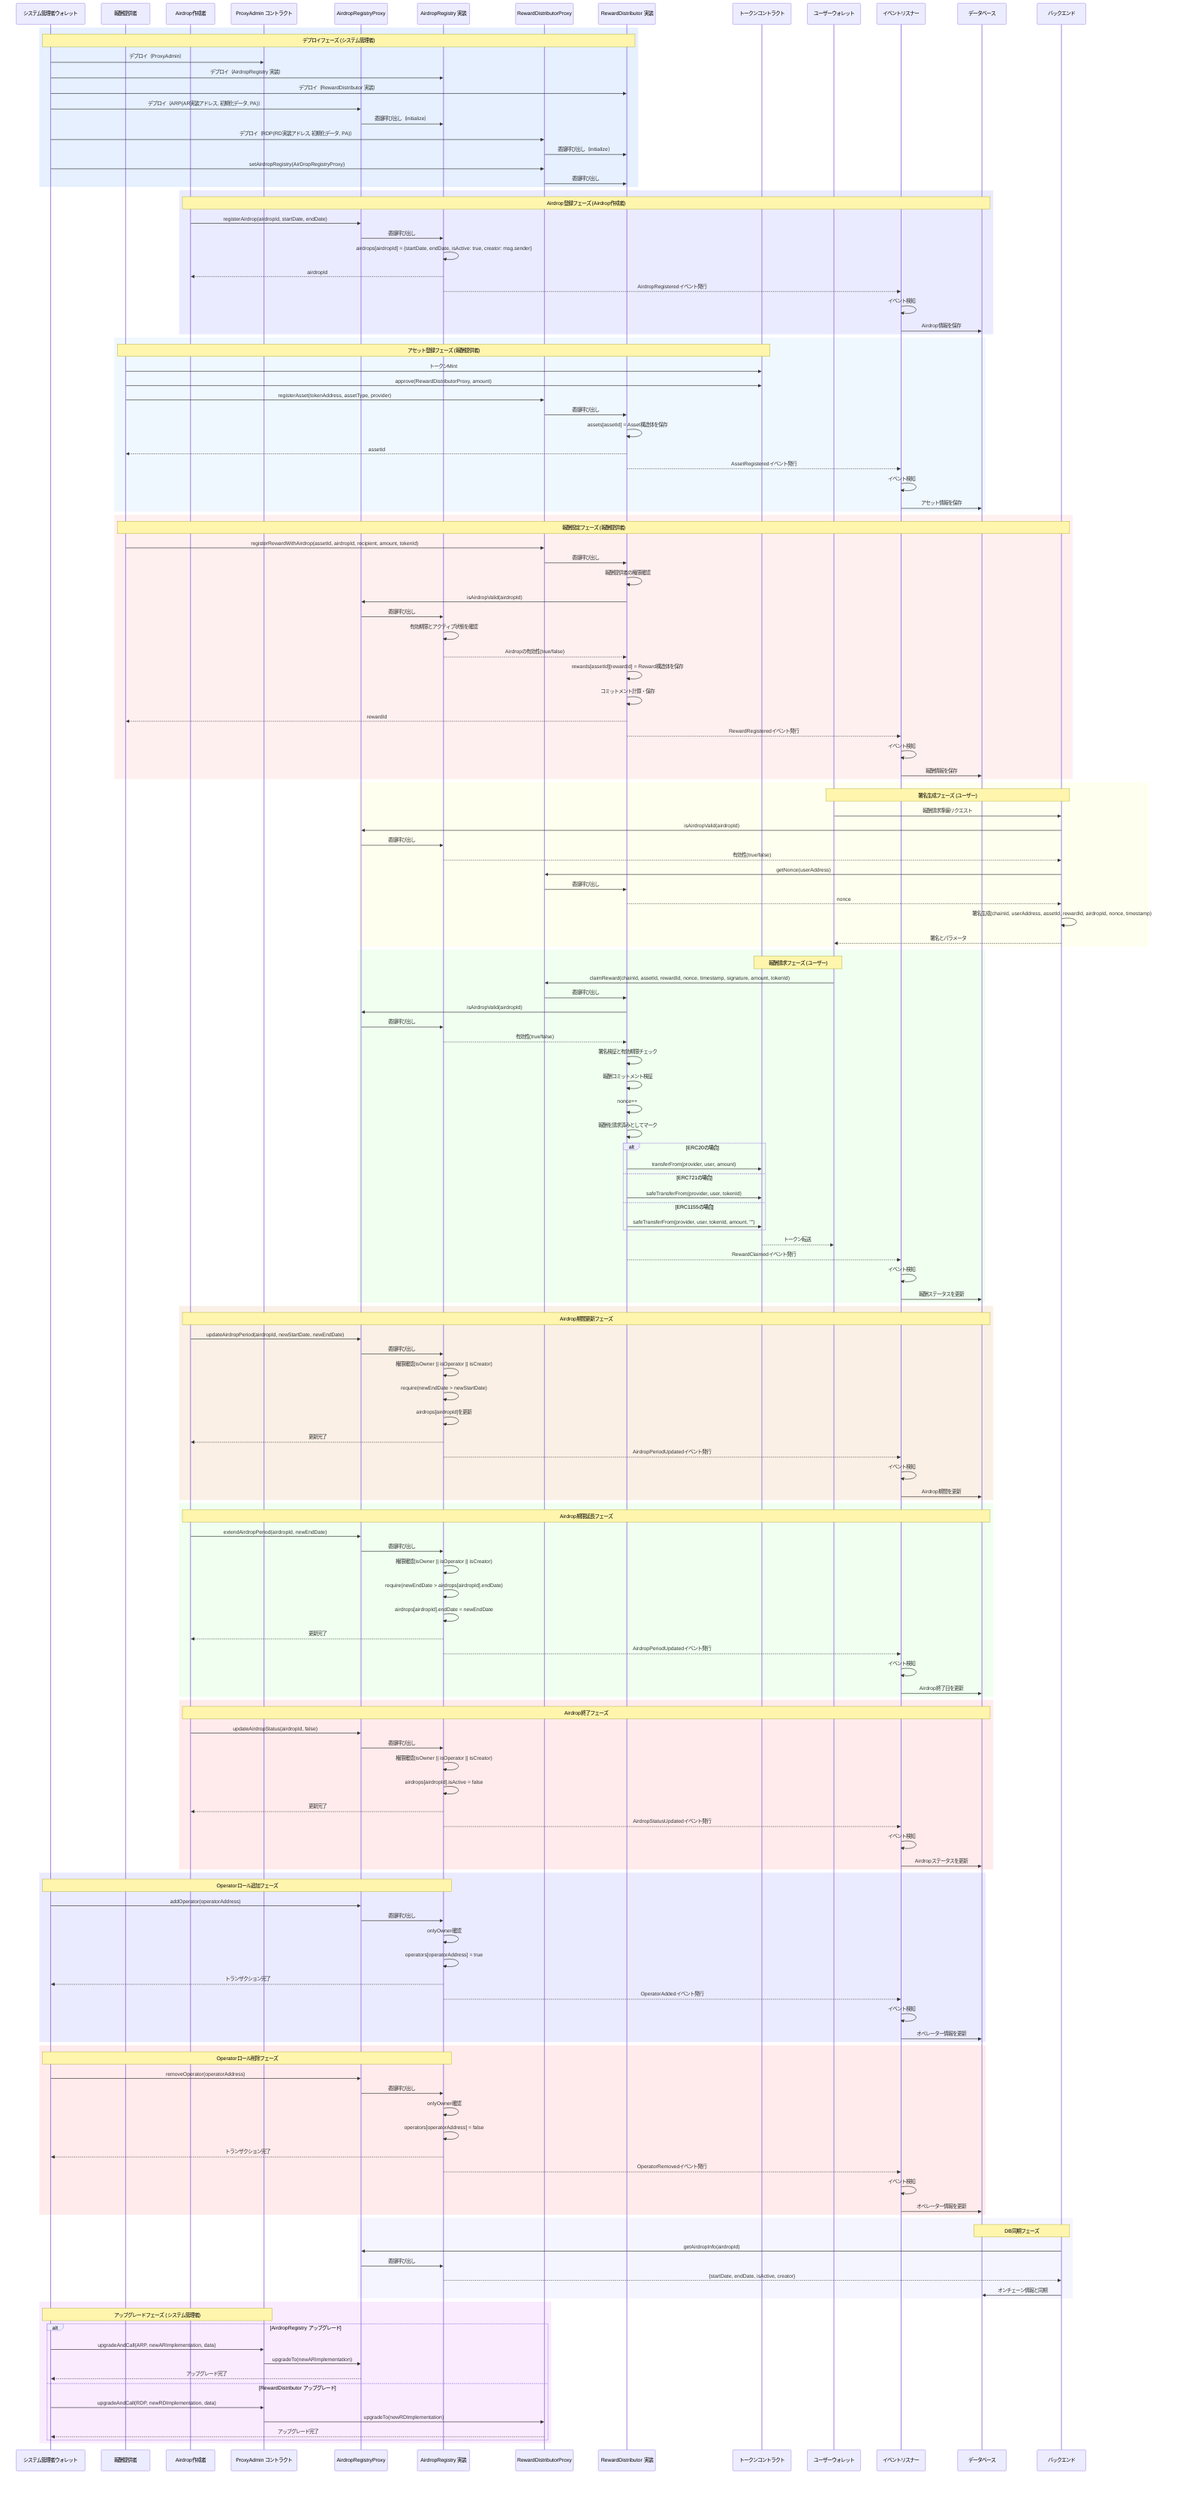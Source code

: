sequenceDiagram
    participant AM as システム管理者ウォレット
    participant PW as 報酬提供者
    participant Creator as Airdrop作成者
    participant PA as ProxyAdmin コントラクト
    participant ARP as AirdropRegistryProxy
    participant AR as AirdropRegistry 実装
    participant RDP as RewardDistributorProxy
    participant RD as RewardDistributor 実装
    participant TK as トークンコントラクト
    participant UW as ユーザーウォレット
    participant EL as イベントリスナー
    participant DB as データベース
    participant BE as バックエンド

    %% デプロイフェーズ
    rect rgb(230, 240, 255)
      note over AM, RD: デプロイフェーズ (システム管理者)
      AM->>PA: デプロイ（ProxyAdmin）
      AM->>AR: デプロイ（AirdropRegistry 実装）
      AM->>RD: デプロイ（RewardDistributor 実装）
      AM->>ARP: デプロイ（ARP(AR実装アドレス, 初期化データ, PA)）
      ARP->>AR: 委譲呼び出し（initialize）
      AM->>RDP: デプロイ（RDP(RD実装アドレス, 初期化データ, PA)）
      RDP->>RD: 委譲呼び出し（initialize）
      AM->>RDP: setAirdropRegistry(AirDropRegistryProxy)
      RDP->>RD: 委譲呼び出し
    end

    %% Airdrop登録フェーズ
    rect rgb(235, 235, 255)
      note over Creator, DB: Airdrop登録フェーズ (Airdrop作成者)
      Creator->>ARP: registerAirdrop(airdropId, startDate, endDate)
      ARP->>AR: 委譲呼び出し
      AR->>AR: airdrops[airdropId] = {startDate, endDate, isActive: true, creator: msg.sender}
      AR-->>Creator: airdropId
      AR-->>EL: AirdropRegisteredイベント発行
      EL->>EL: イベント検知
      EL->>DB: Airdrop情報を保存
    end

    %% アセット登録フェーズ
    rect rgb(240, 248, 255)
      note over PW, TK: アセット登録フェーズ (報酬提供者)
      PW->>TK: トークンMint
      PW->>TK: approve(RewardDistributorProxy, amount)
      PW->>RDP: registerAsset(tokenAddress, assetType, provider)
      RDP->>RD: 委譲呼び出し
      RD->>RD: assets[assetId] = Asset構造体を保存
      RD-->>PW: assetId
      RD-->>EL: AssetRegisteredイベント発行
      EL->>EL: イベント検知
      EL->>DB: アセット情報を保存
    end

    %% 報酬設定フェーズ
    rect rgb(255, 240, 240)
      note over PW, BE: 報酬設定フェーズ (報酬提供者)
      PW->>RDP: registerRewardWithAirdrop(assetId, airdropId, recipient, amount, tokenId)
      RDP->>RD: 委譲呼び出し
      RD->>RD: 報酬提供者の権限確認
      RD->>ARP: isAirdropValid(airdropId)
      ARP->>AR: 委譲呼び出し
      AR->>AR: 有効期限とアクティブ状態を確認
      AR-->>RD: Airdropの有効性(true/false)
      RD->>RD: rewards[assetId][rewardId] = Reward構造体を保存
      RD->>RD: コミットメント計算・保存
      RD-->>PW: rewardId
      RD-->>EL: RewardRegisteredイベント発行
      EL->>EL: イベント検知
      EL->>DB: 報酬情報を保存
    end

    %% 署名生成フェーズ
    rect rgb(255, 255, 240)
      note over UW, BE: 署名生成フェーズ (ユーザー)
      UW->>BE: 報酬請求準備リクエスト
      BE->>ARP: isAirdropValid(airdropId)
      ARP->>AR: 委譲呼び出し
      AR-->>BE: 有効性(true/false)
      BE->>RDP: getNonce(userAddress)
      RDP->>RD: 委譲呼び出し
      RD-->>BE: nonce
      BE->>BE: 署名生成(chainId, userAddress, assetId, rewardId, airdropId, nonce, timestamp)
      BE-->>UW: 署名とパラメータ
    end

    %% 報酬請求フェーズ
    rect rgb(240, 255, 240)
      note over UW, TK: 報酬請求フェーズ (ユーザー)
      UW->>RDP: claimReward(chainId, assetId, rewardId, nonce, timestamp, signature, amount, tokenId)
      RDP->>RD: 委譲呼び出し
      RD->>ARP: isAirdropValid(airdropId)
      ARP->>AR: 委譲呼び出し
      AR-->>RD: 有効性(true/false)
      RD->>RD: 署名検証と有効期限チェック
      RD->>RD: 報酬コミットメント検証
      RD->>RD: nonce++
      RD->>RD: 報酬を請求済みとしてマーク
      
      alt ERC20の場合
        RD->>TK: transferFrom(provider, user, amount)
      else ERC721の場合
        RD->>TK: safeTransferFrom(provider, user, tokenId)
      else ERC1155の場合
        RD->>TK: safeTransferFrom(provider, user, tokenId, amount, "")
      end
      
      TK-->>UW: トークン転送
      RD-->>EL: RewardClaimedイベント発行
      EL->>EL: イベント検知
      EL->>DB: 報酬ステータスを更新
    end

    %% Airdrop期間更新フェーズ
    rect rgb(250, 240, 230)
      note over Creator, DB: Airdrop期間更新フェーズ
      Creator->>ARP: updateAirdropPeriod(airdropId, newStartDate, newEndDate)
      ARP->>AR: 委譲呼び出し
      AR->>AR: 権限確認(isOwner || isOperator || isCreator)
      AR->>AR: require(newEndDate > newStartDate)
      AR->>AR: airdrops[airdropId]を更新
      AR-->>Creator: 更新完了
      AR-->>EL: AirdropPeriodUpdatedイベント発行
      EL->>EL: イベント検知
      EL->>DB: Airdrop期間を更新
    end

    %% Airdrop期限延長フェーズ
    rect rgb(240, 255, 240)
      note over Creator, DB: Airdrop期限延長フェーズ
      Creator->>ARP: extendAirdropPeriod(airdropId, newEndDate)
      ARP->>AR: 委譲呼び出し
      AR->>AR: 権限確認(isOwner || isOperator || isCreator)
      AR->>AR: require(newEndDate > airdrops[airdropId].endDate)
      AR->>AR: airdrops[airdropId].endDate = newEndDate
      AR-->>Creator: 更新完了
      AR-->>EL: AirdropPeriodUpdatedイベント発行
      EL->>EL: イベント検知
      EL->>DB: Airdrop終了日を更新
    end

    %% Airdrop終了フェーズ
    rect rgb(255, 235, 235)
      note over Creator, DB: Airdrop終了フェーズ
      Creator->>ARP: updateAirdropStatus(airdropId, false)
      ARP->>AR: 委譲呼び出し
      AR->>AR: 権限確認(isOwner || isOperator || isCreator)
      AR->>AR: airdrops[airdropId].isActive = false
      AR-->>Creator: 更新完了
      AR-->>EL: AirdropStatusUpdatedイベント発行
      EL->>EL: イベント検知
      EL->>DB: Airdropステータスを更新
    end

    %% Operatorロール追加フェーズ
    rect rgb(235, 235, 255)
      note over AM, AR: Operatorロール追加フェーズ
      AM->>ARP: addOperator(operatorAddress)
      ARP->>AR: 委譲呼び出し
      AR->>AR: onlyOwner確認
      AR->>AR: operators[operatorAddress] = true
      AR-->>AM: トランザクション完了
      AR-->>EL: OperatorAddedイベント発行
      EL->>EL: イベント検知
      EL->>DB: オペレーター情報を更新
    end

    %% Operatorロール削除フェーズ
    rect rgb(255, 235, 235)
      note over AM, AR: Operatorロール削除フェーズ
      AM->>ARP: removeOperator(operatorAddress)
      ARP->>AR: 委譲呼び出し
      AR->>AR: onlyOwner確認
      AR->>AR: operators[operatorAddress] = false
      AR-->>AM: トランザクション完了
      AR-->>EL: OperatorRemovedイベント発行
      EL->>EL: イベント検知
      EL->>DB: オペレーター情報を更新
    end

    %% DB同期フェーズ
    rect rgb(245, 245, 255)
      note over BE, DB: DB同期フェーズ
      BE->>ARP: getAirdropInfo(airdropId)
      ARP->>AR: 委譲呼び出し
      AR-->>BE: {startDate, endDate, isActive, creator}
      BE->>DB: オンチェーン情報と同期
    end

    %% アップグレードフェーズ（必要時）
    rect rgb(250, 235, 255)
      note over AM, PA: アップグレードフェーズ (システム管理者)
      alt AirdropRegistry アップグレード
        AM->>PA: upgradeAndCall(ARP, newARImplementation, data)
        PA->>ARP: upgradeTo(newARImplementation)
        ARP-->>AM: アップグレード完了
      else RewardDistributor アップグレード
        AM->>PA: upgradeAndCall(RDP, newRDImplementation, data)
        PA->>RDP: upgradeTo(newRDImplementation)
        RDP-->>AM: アップグレード完了
      end
    end